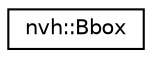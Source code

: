digraph "Graphical Class Hierarchy"
{
 // LATEX_PDF_SIZE
  edge [fontname="Helvetica",fontsize="10",labelfontname="Helvetica",labelfontsize="10"];
  node [fontname="Helvetica",fontsize="10",shape=record];
  rankdir="LR";
  Node0 [label="nvh::Bbox",height=0.2,width=0.4,color="black", fillcolor="white", style="filled",URL="$structnvh_1_1_bbox.html",tooltip=" "];
}
